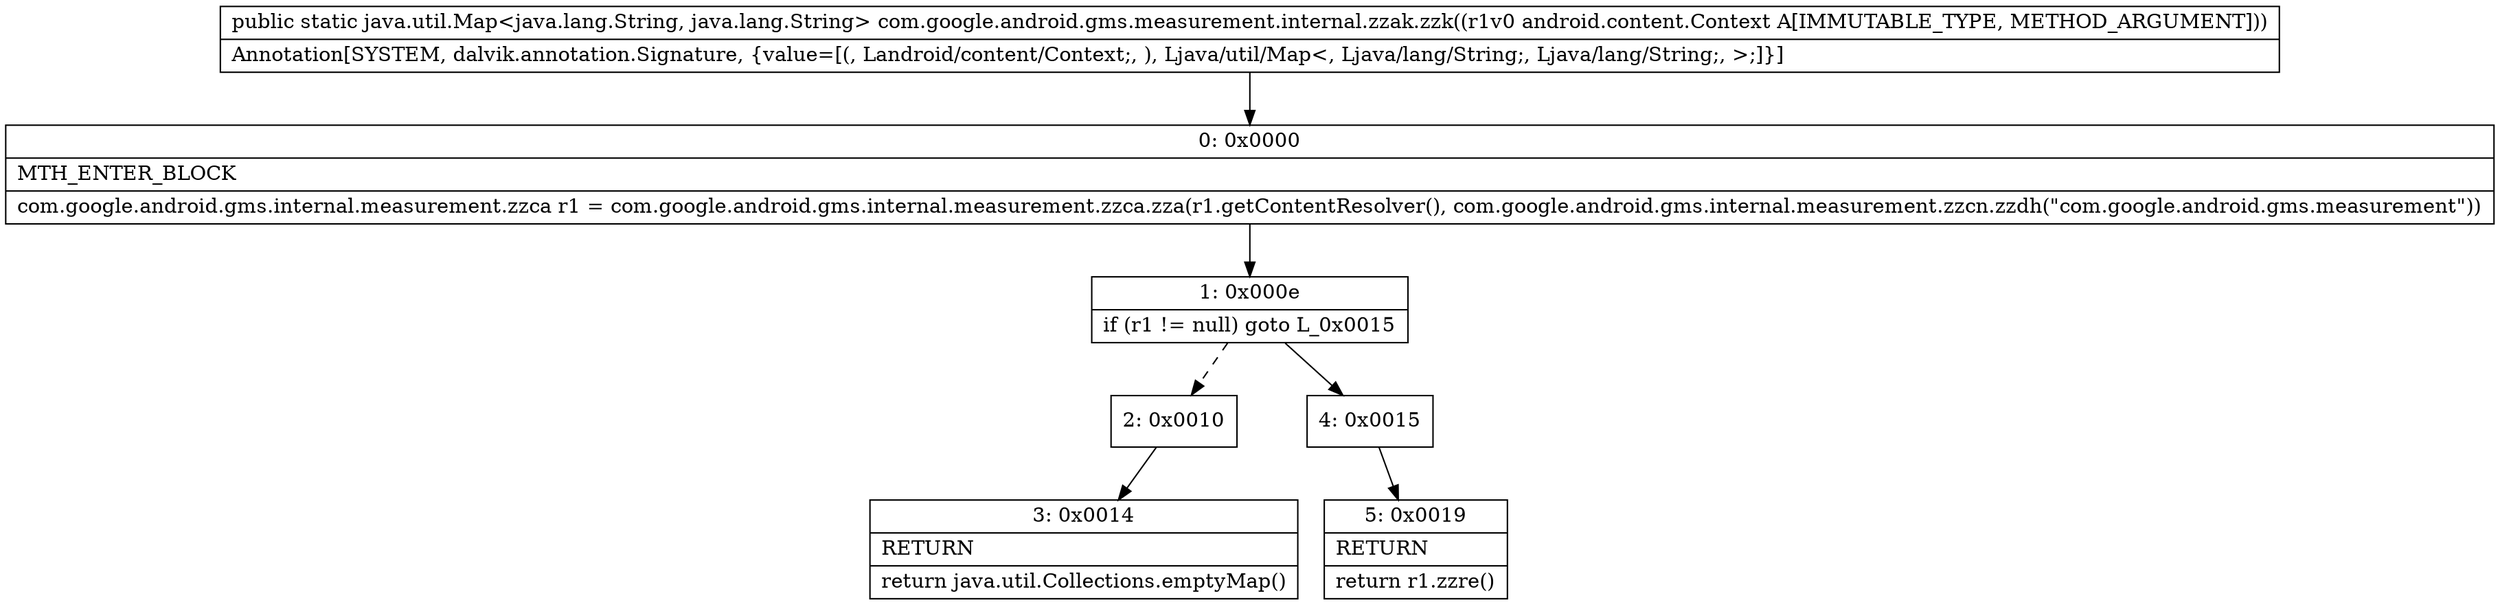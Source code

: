 digraph "CFG forcom.google.android.gms.measurement.internal.zzak.zzk(Landroid\/content\/Context;)Ljava\/util\/Map;" {
Node_0 [shape=record,label="{0\:\ 0x0000|MTH_ENTER_BLOCK\l|com.google.android.gms.internal.measurement.zzca r1 = com.google.android.gms.internal.measurement.zzca.zza(r1.getContentResolver(), com.google.android.gms.internal.measurement.zzcn.zzdh(\"com.google.android.gms.measurement\"))\l}"];
Node_1 [shape=record,label="{1\:\ 0x000e|if (r1 != null) goto L_0x0015\l}"];
Node_2 [shape=record,label="{2\:\ 0x0010}"];
Node_3 [shape=record,label="{3\:\ 0x0014|RETURN\l|return java.util.Collections.emptyMap()\l}"];
Node_4 [shape=record,label="{4\:\ 0x0015}"];
Node_5 [shape=record,label="{5\:\ 0x0019|RETURN\l|return r1.zzre()\l}"];
MethodNode[shape=record,label="{public static java.util.Map\<java.lang.String, java.lang.String\> com.google.android.gms.measurement.internal.zzak.zzk((r1v0 android.content.Context A[IMMUTABLE_TYPE, METHOD_ARGUMENT]))  | Annotation[SYSTEM, dalvik.annotation.Signature, \{value=[(, Landroid\/content\/Context;, ), Ljava\/util\/Map\<, Ljava\/lang\/String;, Ljava\/lang\/String;, \>;]\}]\l}"];
MethodNode -> Node_0;
Node_0 -> Node_1;
Node_1 -> Node_2[style=dashed];
Node_1 -> Node_4;
Node_2 -> Node_3;
Node_4 -> Node_5;
}

